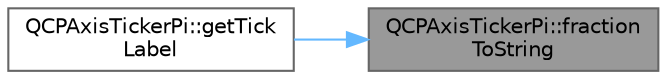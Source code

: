 digraph "QCPAxisTickerPi::fractionToString"
{
 // LATEX_PDF_SIZE
  bgcolor="transparent";
  edge [fontname=Helvetica,fontsize=10,labelfontname=Helvetica,labelfontsize=10];
  node [fontname=Helvetica,fontsize=10,shape=box,height=0.2,width=0.4];
  rankdir="RL";
  Node1 [label="QCPAxisTickerPi::fraction\lToString",height=0.2,width=0.4,color="gray40", fillcolor="grey60", style="filled", fontcolor="black",tooltip=" "];
  Node1 -> Node2 [dir="back",color="steelblue1",style="solid"];
  Node2 [label="QCPAxisTickerPi::getTick\lLabel",height=0.2,width=0.4,color="grey40", fillcolor="white", style="filled",URL="$class_q_c_p_axis_ticker_pi.html#a9a087d931d4344b8a91d5cecceff7109",tooltip=" "];
}
